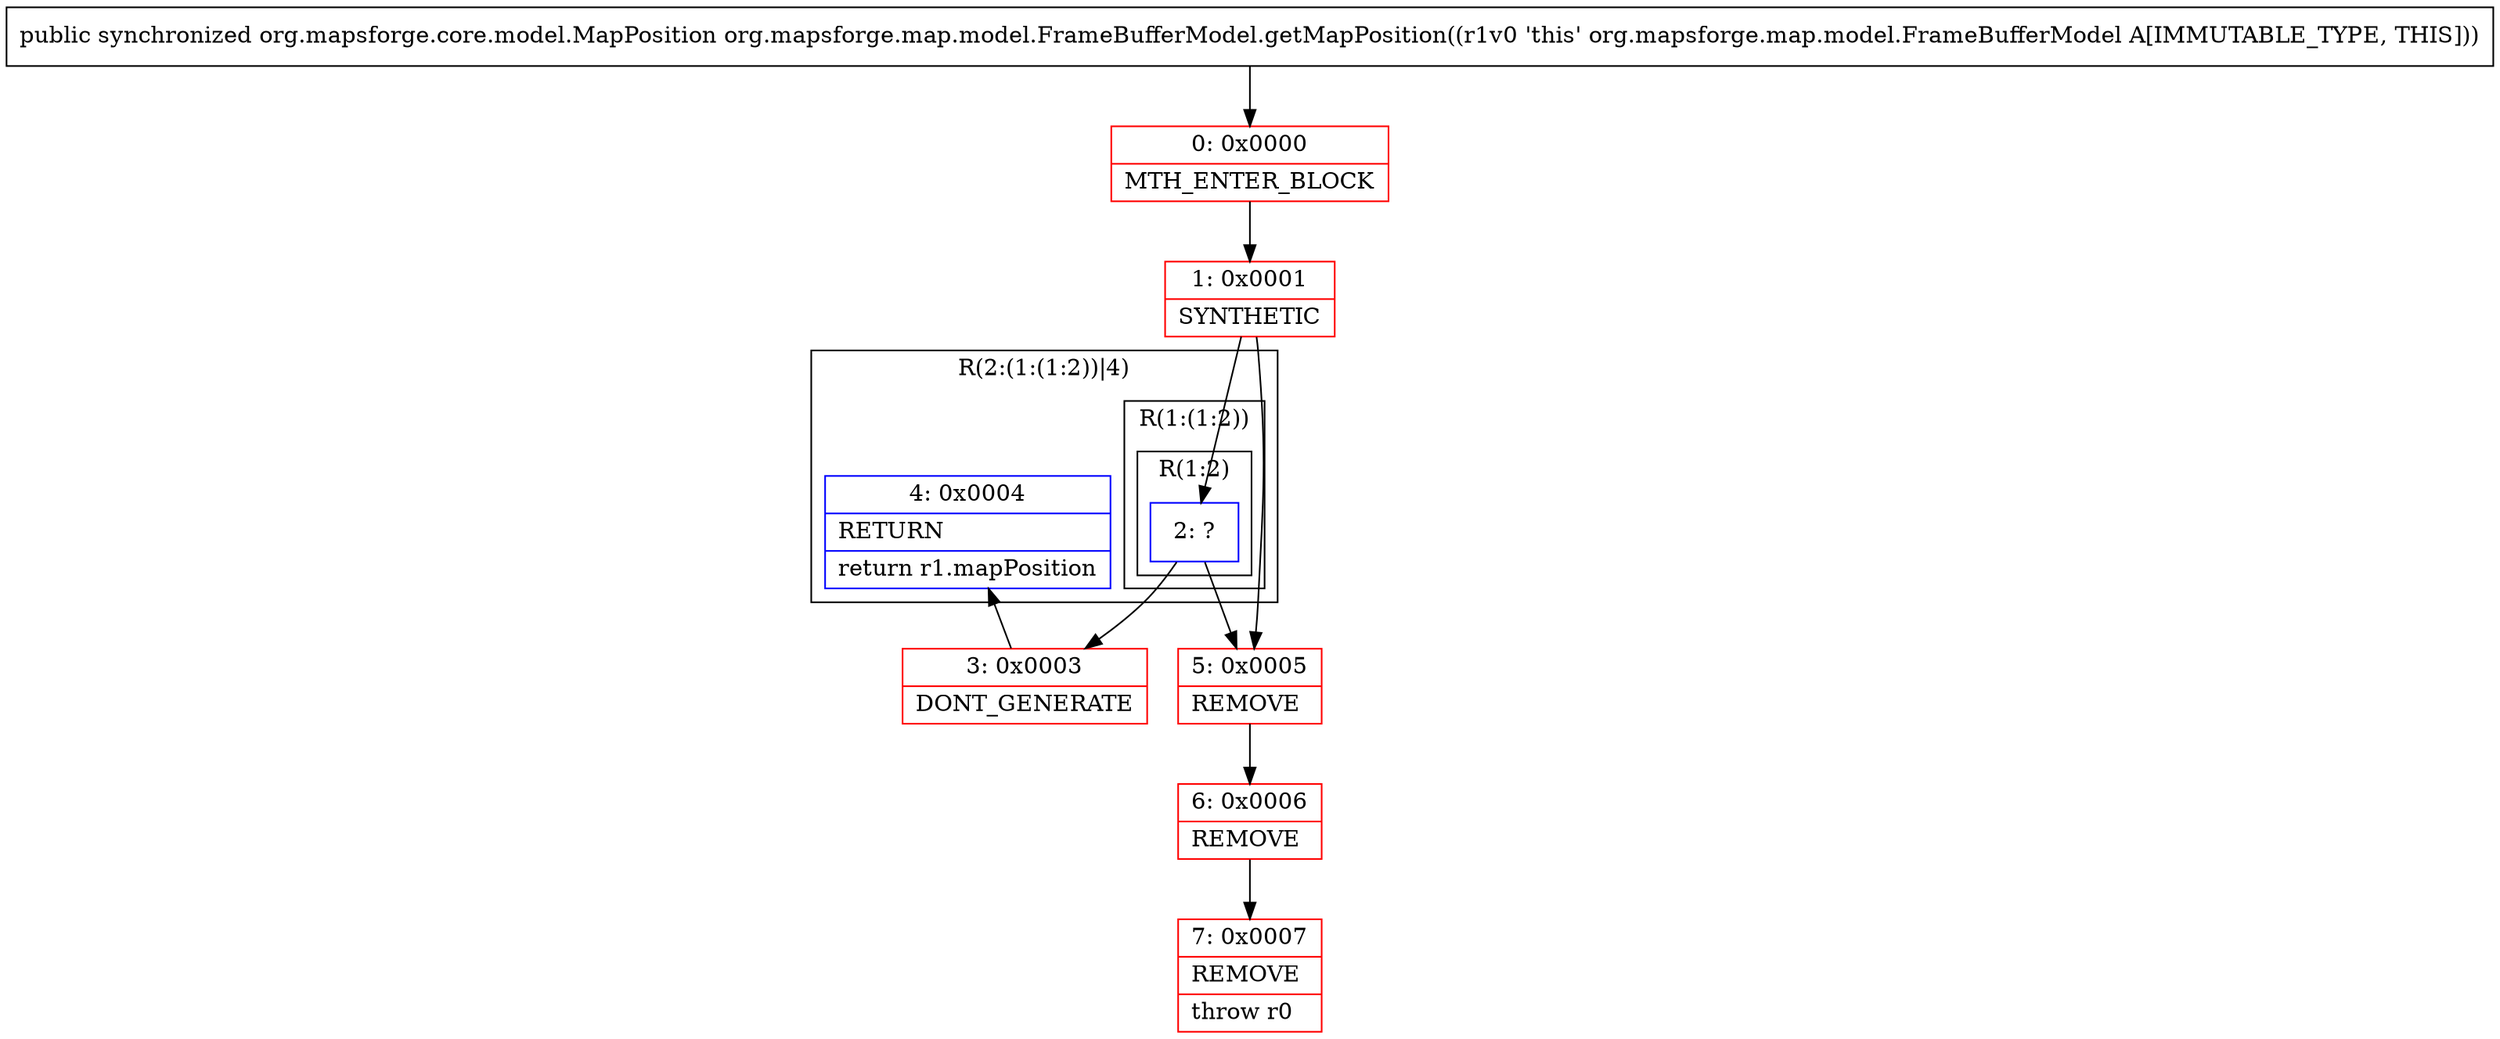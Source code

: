 digraph "CFG fororg.mapsforge.map.model.FrameBufferModel.getMapPosition()Lorg\/mapsforge\/core\/model\/MapPosition;" {
subgraph cluster_Region_860566005 {
label = "R(2:(1:(1:2))|4)";
node [shape=record,color=blue];
subgraph cluster_Region_2111441794 {
label = "R(1:(1:2))";
node [shape=record,color=blue];
subgraph cluster_Region_1071638414 {
label = "R(1:2)";
node [shape=record,color=blue];
Node_2 [shape=record,label="{2\:\ ?}"];
}
}
Node_4 [shape=record,label="{4\:\ 0x0004|RETURN\l|return r1.mapPosition\l}"];
}
Node_0 [shape=record,color=red,label="{0\:\ 0x0000|MTH_ENTER_BLOCK\l}"];
Node_1 [shape=record,color=red,label="{1\:\ 0x0001|SYNTHETIC\l}"];
Node_3 [shape=record,color=red,label="{3\:\ 0x0003|DONT_GENERATE\l}"];
Node_5 [shape=record,color=red,label="{5\:\ 0x0005|REMOVE\l}"];
Node_6 [shape=record,color=red,label="{6\:\ 0x0006|REMOVE\l}"];
Node_7 [shape=record,color=red,label="{7\:\ 0x0007|REMOVE\l|throw r0\l}"];
MethodNode[shape=record,label="{public synchronized org.mapsforge.core.model.MapPosition org.mapsforge.map.model.FrameBufferModel.getMapPosition((r1v0 'this' org.mapsforge.map.model.FrameBufferModel A[IMMUTABLE_TYPE, THIS])) }"];
MethodNode -> Node_0;
Node_2 -> Node_3;
Node_2 -> Node_5;
Node_0 -> Node_1;
Node_1 -> Node_2;
Node_1 -> Node_5;
Node_3 -> Node_4;
Node_5 -> Node_6;
Node_6 -> Node_7;
}

